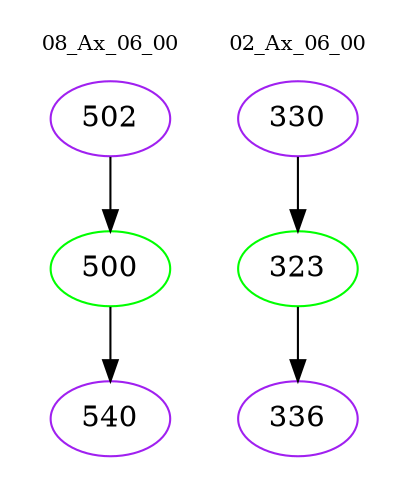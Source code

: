 digraph{
subgraph cluster_0 {
color = white
label = "08_Ax_06_00";
fontsize=10;
T0_502 [label="502", color="purple"]
T0_502 -> T0_500 [color="black"]
T0_500 [label="500", color="green"]
T0_500 -> T0_540 [color="black"]
T0_540 [label="540", color="purple"]
}
subgraph cluster_1 {
color = white
label = "02_Ax_06_00";
fontsize=10;
T1_330 [label="330", color="purple"]
T1_330 -> T1_323 [color="black"]
T1_323 [label="323", color="green"]
T1_323 -> T1_336 [color="black"]
T1_336 [label="336", color="purple"]
}
}
